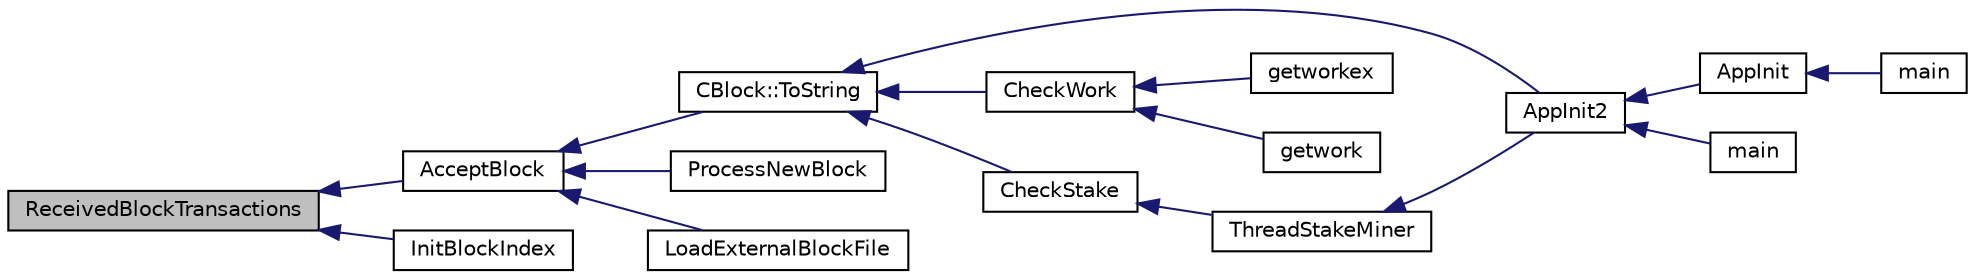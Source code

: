 digraph "ReceivedBlockTransactions"
{
  edge [fontname="Helvetica",fontsize="10",labelfontname="Helvetica",labelfontsize="10"];
  node [fontname="Helvetica",fontsize="10",shape=record];
  rankdir="LR";
  Node5429 [label="ReceivedBlockTransactions",height=0.2,width=0.4,color="black", fillcolor="grey75", style="filled", fontcolor="black"];
  Node5429 -> Node5430 [dir="back",color="midnightblue",fontsize="10",style="solid",fontname="Helvetica"];
  Node5430 [label="AcceptBlock",height=0.2,width=0.4,color="black", fillcolor="white", style="filled",URL="$dd/d7d/validation_8cpp.html#aaa7054d6767ac72da76062adba62e296",tooltip="Store block on disk. "];
  Node5430 -> Node5431 [dir="back",color="midnightblue",fontsize="10",style="solid",fontname="Helvetica"];
  Node5431 [label="CBlock::ToString",height=0.2,width=0.4,color="black", fillcolor="white", style="filled",URL="$d3/d51/class_c_block.html#a0e8a98f10831c00ae76b3a831c4804e5"];
  Node5431 -> Node5432 [dir="back",color="midnightblue",fontsize="10",style="solid",fontname="Helvetica"];
  Node5432 [label="AppInit2",height=0.2,width=0.4,color="black", fillcolor="white", style="filled",URL="$d8/dc0/init_8h.html#a1a4c1bfbf6ba1db77e988b89b9cadfd3",tooltip="Initialize ion. "];
  Node5432 -> Node5433 [dir="back",color="midnightblue",fontsize="10",style="solid",fontname="Helvetica"];
  Node5433 [label="AppInit",height=0.2,width=0.4,color="black", fillcolor="white", style="filled",URL="$d4/d35/iond_8cpp.html#ac59316b767e6984e1285f0531275286b"];
  Node5433 -> Node5434 [dir="back",color="midnightblue",fontsize="10",style="solid",fontname="Helvetica"];
  Node5434 [label="main",height=0.2,width=0.4,color="black", fillcolor="white", style="filled",URL="$d4/d35/iond_8cpp.html#a0ddf1224851353fc92bfbff6f499fa97"];
  Node5432 -> Node5435 [dir="back",color="midnightblue",fontsize="10",style="solid",fontname="Helvetica"];
  Node5435 [label="main",height=0.2,width=0.4,color="black", fillcolor="white", style="filled",URL="$d5/d2d/ion_8cpp.html#a0ddf1224851353fc92bfbff6f499fa97"];
  Node5431 -> Node5436 [dir="back",color="midnightblue",fontsize="10",style="solid",fontname="Helvetica"];
  Node5436 [label="CheckWork",height=0.2,width=0.4,color="black", fillcolor="white", style="filled",URL="$de/d13/miner_8h.html#aadd8a05aa6d8fae1c0f4daa5e971a12a",tooltip="Check mined proof-of-work block. "];
  Node5436 -> Node5437 [dir="back",color="midnightblue",fontsize="10",style="solid",fontname="Helvetica"];
  Node5437 [label="getworkex",height=0.2,width=0.4,color="black", fillcolor="white", style="filled",URL="$d4/ddd/rpcmining_8cpp.html#aa40f86dc468a3f2ef4a3bba99e20a069"];
  Node5436 -> Node5438 [dir="back",color="midnightblue",fontsize="10",style="solid",fontname="Helvetica"];
  Node5438 [label="getwork",height=0.2,width=0.4,color="black", fillcolor="white", style="filled",URL="$d4/ddd/rpcmining_8cpp.html#a356be62c93d38267a7da9e1cb644d547"];
  Node5431 -> Node5439 [dir="back",color="midnightblue",fontsize="10",style="solid",fontname="Helvetica"];
  Node5439 [label="CheckStake",height=0.2,width=0.4,color="black", fillcolor="white", style="filled",URL="$de/d13/miner_8h.html#a68be4bcfa03b86095641eac5ca996fed",tooltip="Check mined proof-of-stake block. "];
  Node5439 -> Node5440 [dir="back",color="midnightblue",fontsize="10",style="solid",fontname="Helvetica"];
  Node5440 [label="ThreadStakeMiner",height=0.2,width=0.4,color="black", fillcolor="white", style="filled",URL="$d6/de3/miner_8cpp.html#a31faece5ef0e403969b3d3debd79b352"];
  Node5440 -> Node5432 [dir="back",color="midnightblue",fontsize="10",style="solid",fontname="Helvetica"];
  Node5430 -> Node5441 [dir="back",color="midnightblue",fontsize="10",style="solid",fontname="Helvetica"];
  Node5441 [label="ProcessNewBlock",height=0.2,width=0.4,color="black", fillcolor="white", style="filled",URL="$db/d38/validation_8h.html#a290fce59049c0951b8eb73f0129bf6f0",tooltip="Process an incoming block. "];
  Node5430 -> Node5442 [dir="back",color="midnightblue",fontsize="10",style="solid",fontname="Helvetica"];
  Node5442 [label="LoadExternalBlockFile",height=0.2,width=0.4,color="black", fillcolor="white", style="filled",URL="$db/d38/validation_8h.html#a2233339a13d09038cf2e46f4d0144be4",tooltip="Import blocks from an external file. "];
  Node5429 -> Node5443 [dir="back",color="midnightblue",fontsize="10",style="solid",fontname="Helvetica"];
  Node5443 [label="InitBlockIndex",height=0.2,width=0.4,color="black", fillcolor="white", style="filled",URL="$db/d38/validation_8h.html#aaf2e19311fff6b9cd421a9a9d59f7ff1",tooltip="Initialize a new block tree database + block data on disk. "];
}
